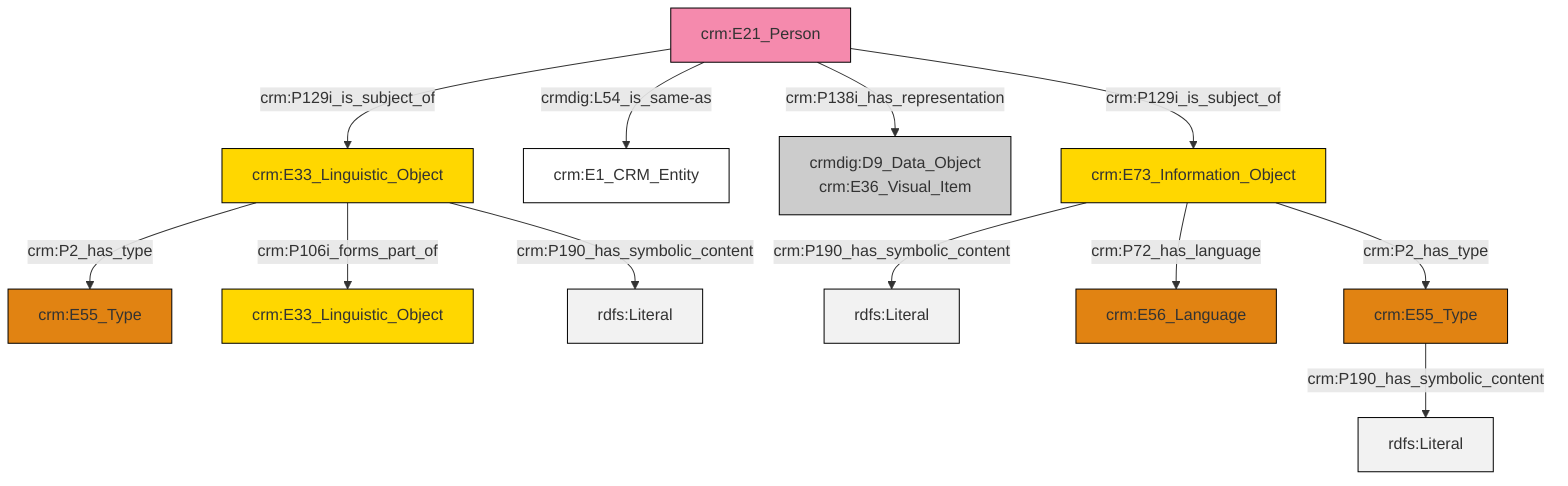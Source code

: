 graph TD
classDef Literal fill:#f2f2f2,stroke:#000000;
classDef CRM_Entity fill:#FFFFFF,stroke:#000000;
classDef Temporal_Entity fill:#00C9E6, stroke:#000000;
classDef Type fill:#E18312, stroke:#000000;
classDef Time-Span fill:#2C9C91, stroke:#000000;
classDef Appellation fill:#FFEB7F, stroke:#000000;
classDef Place fill:#008836, stroke:#000000;
classDef Persistent_Item fill:#B266B2, stroke:#000000;
classDef Conceptual_Object fill:#FFD700, stroke:#000000;
classDef Physical_Thing fill:#D2B48C, stroke:#000000;
classDef Actor fill:#f58aad, stroke:#000000;
classDef PC_Classes fill:#4ce600, stroke:#000000;
classDef Multi fill:#cccccc,stroke:#000000;

0["crm:E73_Information_Object"]:::Conceptual_Object -->|crm:P190_has_symbolic_content| 1[rdfs:Literal]:::Literal
0["crm:E73_Information_Object"]:::Conceptual_Object -->|crm:P72_has_language| 2["crm:E56_Language"]:::Type
7["crm:E21_Person"]:::Actor -->|crm:P129i_is_subject_of| 5["crm:E33_Linguistic_Object"]:::Conceptual_Object
5["crm:E33_Linguistic_Object"]:::Conceptual_Object -->|crm:P2_has_type| 12["crm:E55_Type"]:::Type
7["crm:E21_Person"]:::Actor -->|crmdig:L54_is_same-as| 13["crm:E1_CRM_Entity"]:::CRM_Entity
0["crm:E73_Information_Object"]:::Conceptual_Object -->|crm:P2_has_type| 10["crm:E55_Type"]:::Type
5["crm:E33_Linguistic_Object"]:::Conceptual_Object -->|crm:P106i_forms_part_of| 8["crm:E33_Linguistic_Object"]:::Conceptual_Object
10["crm:E55_Type"]:::Type -->|crm:P190_has_symbolic_content| 16[rdfs:Literal]:::Literal
5["crm:E33_Linguistic_Object"]:::Conceptual_Object -->|crm:P190_has_symbolic_content| 18[rdfs:Literal]:::Literal
7["crm:E21_Person"]:::Actor -->|crm:P138i_has_representation| 3["crmdig:D9_Data_Object<br>crm:E36_Visual_Item"]:::Multi
7["crm:E21_Person"]:::Actor -->|crm:P129i_is_subject_of| 0["crm:E73_Information_Object"]:::Conceptual_Object
